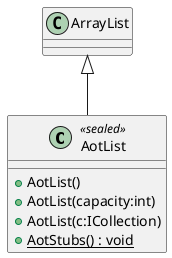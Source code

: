 @startuml
class AotList <<sealed>> {
    + AotList()
    + AotList(capacity:int)
    + AotList(c:ICollection)
    + {static} AotStubs() : void
}
ArrayList <|-- AotList
@enduml
